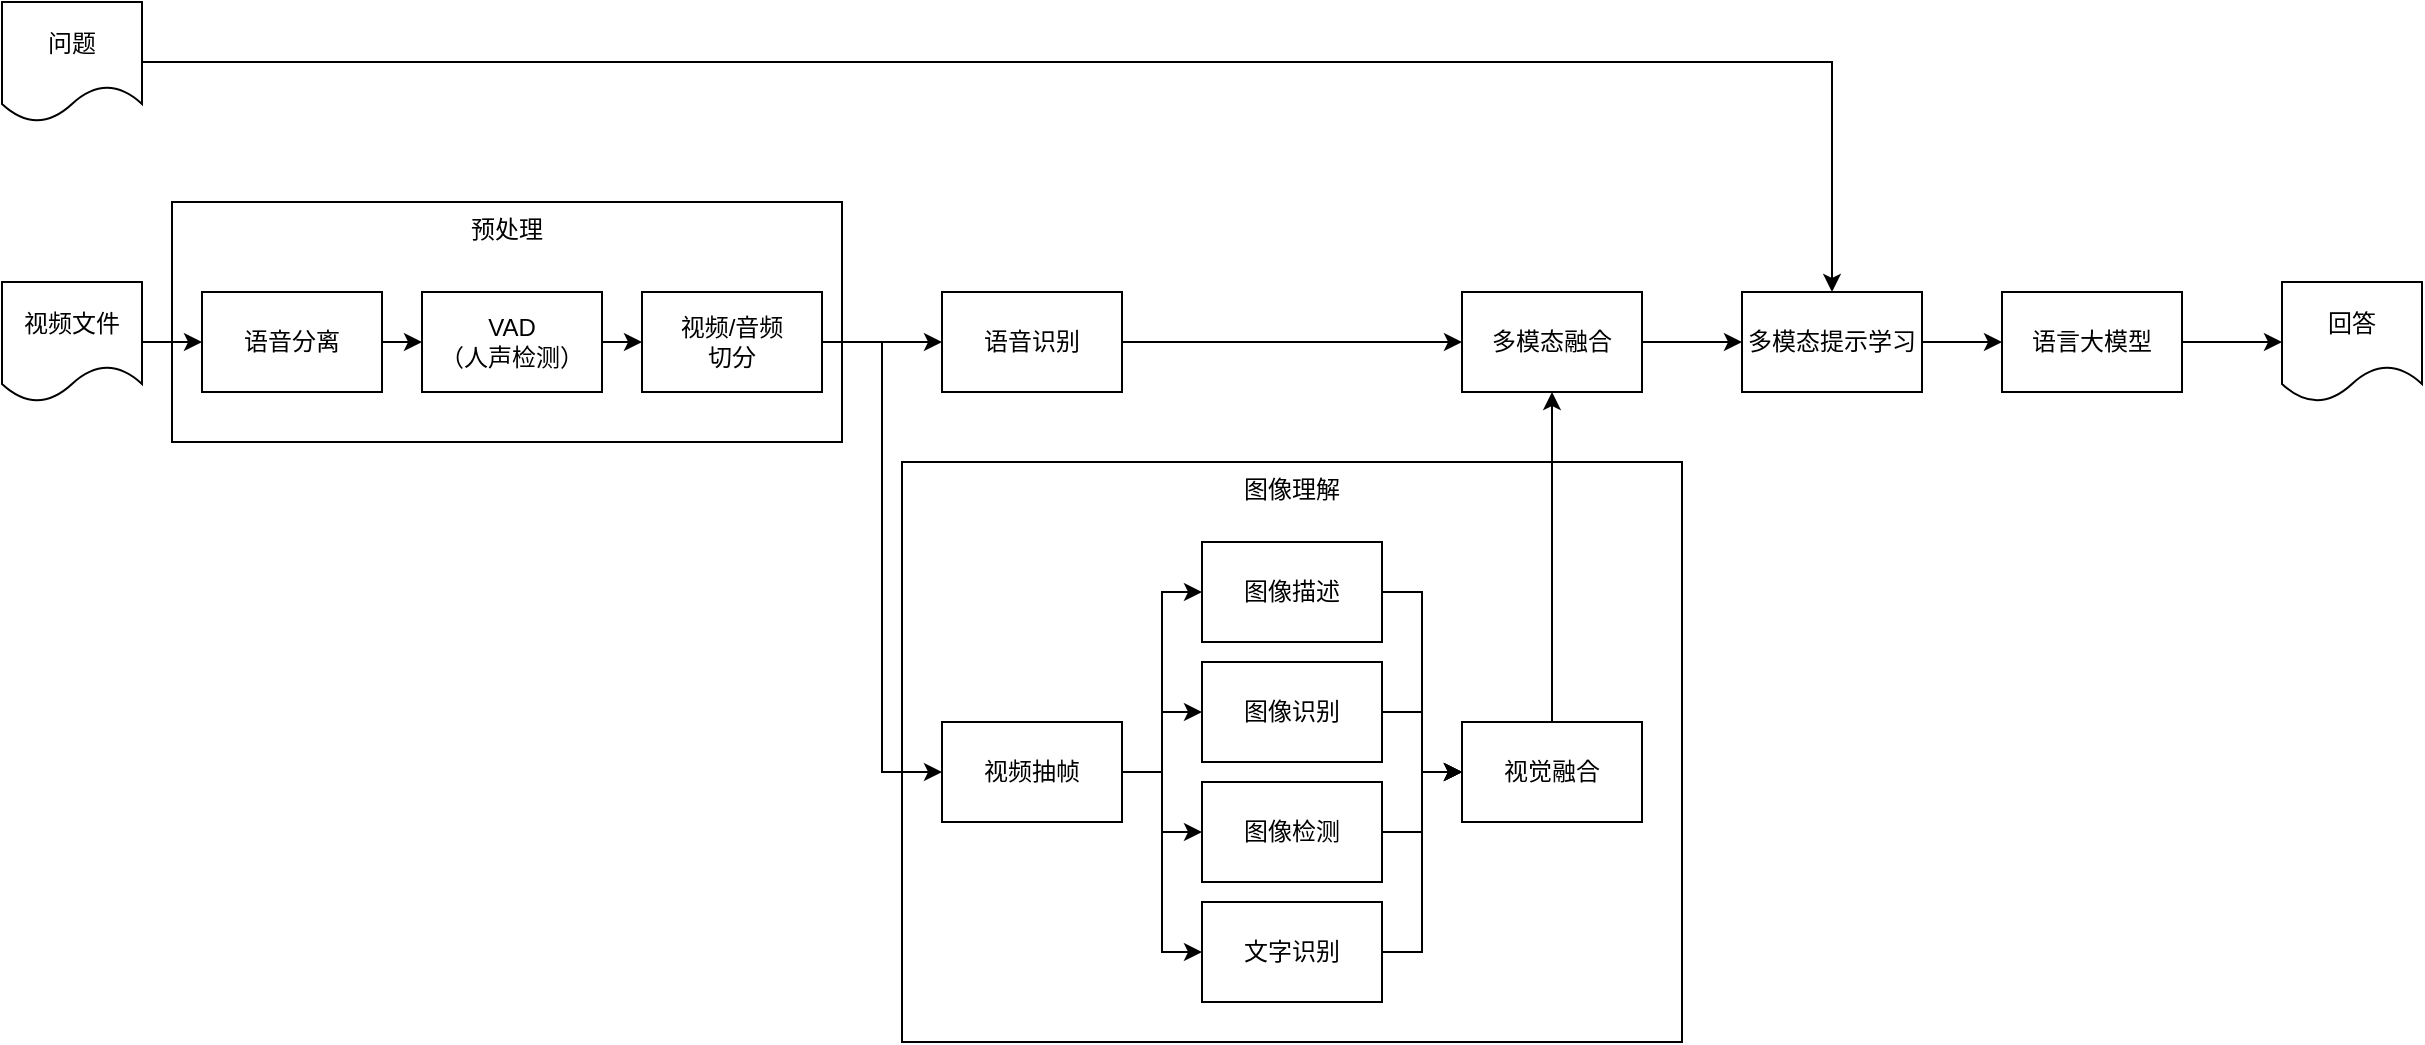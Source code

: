 <mxfile version="22.0.8" type="github">
  <diagram name="第 1 页" id="kW7qABlg0tI8KdYtYpSQ">
    <mxGraphModel dx="1434" dy="680" grid="1" gridSize="10" guides="1" tooltips="1" connect="1" arrows="1" fold="1" page="1" pageScale="1" pageWidth="827" pageHeight="1169" math="0" shadow="0">
      <root>
        <mxCell id="0" />
        <mxCell id="1" parent="0" />
        <mxCell id="k1INja0ceb9EPVmnHfcs-13" value="图像理解" style="rounded=0;whiteSpace=wrap;html=1;verticalAlign=top;" vertex="1" parent="1">
          <mxGeometry x="520" y="730" width="390" height="290" as="geometry" />
        </mxCell>
        <mxCell id="k1INja0ceb9EPVmnHfcs-11" value="预处理" style="rounded=0;whiteSpace=wrap;html=1;verticalAlign=top;" vertex="1" parent="1">
          <mxGeometry x="155" y="600" width="335" height="120" as="geometry" />
        </mxCell>
        <mxCell id="k1INja0ceb9EPVmnHfcs-7" style="edgeStyle=orthogonalEdgeStyle;rounded=0;orthogonalLoop=1;jettySize=auto;html=1;exitX=1;exitY=0.5;exitDx=0;exitDy=0;entryX=0;entryY=0.5;entryDx=0;entryDy=0;" edge="1" parent="1" source="k1INja0ceb9EPVmnHfcs-1" target="k1INja0ceb9EPVmnHfcs-3">
          <mxGeometry relative="1" as="geometry" />
        </mxCell>
        <mxCell id="k1INja0ceb9EPVmnHfcs-1" value="语音分离" style="rounded=0;whiteSpace=wrap;html=1;" vertex="1" parent="1">
          <mxGeometry x="170" y="645" width="90" height="50" as="geometry" />
        </mxCell>
        <mxCell id="k1INja0ceb9EPVmnHfcs-4" style="edgeStyle=orthogonalEdgeStyle;rounded=0;orthogonalLoop=1;jettySize=auto;html=1;exitX=1;exitY=0.5;exitDx=0;exitDy=0;" edge="1" parent="1" source="k1INja0ceb9EPVmnHfcs-2" target="k1INja0ceb9EPVmnHfcs-1">
          <mxGeometry relative="1" as="geometry" />
        </mxCell>
        <mxCell id="k1INja0ceb9EPVmnHfcs-2" value="视频文件" style="shape=document;whiteSpace=wrap;html=1;boundedLbl=1;" vertex="1" parent="1">
          <mxGeometry x="70" y="640" width="70" height="60" as="geometry" />
        </mxCell>
        <mxCell id="k1INja0ceb9EPVmnHfcs-6" style="edgeStyle=orthogonalEdgeStyle;rounded=0;orthogonalLoop=1;jettySize=auto;html=1;exitX=1;exitY=0.5;exitDx=0;exitDy=0;entryX=0;entryY=0.5;entryDx=0;entryDy=0;" edge="1" parent="1" source="k1INja0ceb9EPVmnHfcs-3" target="k1INja0ceb9EPVmnHfcs-5">
          <mxGeometry relative="1" as="geometry" />
        </mxCell>
        <mxCell id="k1INja0ceb9EPVmnHfcs-3" value="VAD&lt;br&gt;（人声检测）" style="rounded=0;whiteSpace=wrap;html=1;" vertex="1" parent="1">
          <mxGeometry x="280" y="645" width="90" height="50" as="geometry" />
        </mxCell>
        <mxCell id="k1INja0ceb9EPVmnHfcs-22" style="edgeStyle=orthogonalEdgeStyle;rounded=0;orthogonalLoop=1;jettySize=auto;html=1;exitX=1;exitY=0.5;exitDx=0;exitDy=0;entryX=0;entryY=0.5;entryDx=0;entryDy=0;" edge="1" parent="1" source="k1INja0ceb9EPVmnHfcs-5" target="k1INja0ceb9EPVmnHfcs-10">
          <mxGeometry relative="1" as="geometry" />
        </mxCell>
        <mxCell id="k1INja0ceb9EPVmnHfcs-23" style="edgeStyle=orthogonalEdgeStyle;rounded=0;orthogonalLoop=1;jettySize=auto;html=1;entryX=0;entryY=0.5;entryDx=0;entryDy=0;" edge="1" parent="1" source="k1INja0ceb9EPVmnHfcs-5" target="k1INja0ceb9EPVmnHfcs-12">
          <mxGeometry relative="1" as="geometry" />
        </mxCell>
        <mxCell id="k1INja0ceb9EPVmnHfcs-5" value="视频/音频&lt;br&gt;切分" style="rounded=0;whiteSpace=wrap;html=1;" vertex="1" parent="1">
          <mxGeometry x="390" y="645" width="90" height="50" as="geometry" />
        </mxCell>
        <mxCell id="k1INja0ceb9EPVmnHfcs-31" style="edgeStyle=orthogonalEdgeStyle;rounded=0;orthogonalLoop=1;jettySize=auto;html=1;" edge="1" parent="1" source="k1INja0ceb9EPVmnHfcs-10" target="k1INja0ceb9EPVmnHfcs-30">
          <mxGeometry relative="1" as="geometry" />
        </mxCell>
        <mxCell id="k1INja0ceb9EPVmnHfcs-10" value="语音识别" style="rounded=0;whiteSpace=wrap;html=1;" vertex="1" parent="1">
          <mxGeometry x="540" y="645" width="90" height="50" as="geometry" />
        </mxCell>
        <mxCell id="k1INja0ceb9EPVmnHfcs-18" style="edgeStyle=orthogonalEdgeStyle;rounded=0;orthogonalLoop=1;jettySize=auto;html=1;entryX=0;entryY=0.5;entryDx=0;entryDy=0;" edge="1" parent="1" source="k1INja0ceb9EPVmnHfcs-12" target="k1INja0ceb9EPVmnHfcs-14">
          <mxGeometry relative="1" as="geometry" />
        </mxCell>
        <mxCell id="k1INja0ceb9EPVmnHfcs-19" style="edgeStyle=orthogonalEdgeStyle;rounded=0;orthogonalLoop=1;jettySize=auto;html=1;entryX=0;entryY=0.5;entryDx=0;entryDy=0;" edge="1" parent="1" source="k1INja0ceb9EPVmnHfcs-12" target="k1INja0ceb9EPVmnHfcs-15">
          <mxGeometry relative="1" as="geometry" />
        </mxCell>
        <mxCell id="k1INja0ceb9EPVmnHfcs-20" style="edgeStyle=orthogonalEdgeStyle;rounded=0;orthogonalLoop=1;jettySize=auto;html=1;entryX=0;entryY=0.5;entryDx=0;entryDy=0;" edge="1" parent="1" source="k1INja0ceb9EPVmnHfcs-12" target="k1INja0ceb9EPVmnHfcs-16">
          <mxGeometry relative="1" as="geometry" />
        </mxCell>
        <mxCell id="k1INja0ceb9EPVmnHfcs-21" style="edgeStyle=orthogonalEdgeStyle;rounded=0;orthogonalLoop=1;jettySize=auto;html=1;entryX=0;entryY=0.5;entryDx=0;entryDy=0;" edge="1" parent="1" source="k1INja0ceb9EPVmnHfcs-12" target="k1INja0ceb9EPVmnHfcs-17">
          <mxGeometry relative="1" as="geometry" />
        </mxCell>
        <mxCell id="k1INja0ceb9EPVmnHfcs-12" value="视频抽帧" style="rounded=0;whiteSpace=wrap;html=1;" vertex="1" parent="1">
          <mxGeometry x="540" y="860" width="90" height="50" as="geometry" />
        </mxCell>
        <mxCell id="k1INja0ceb9EPVmnHfcs-25" style="edgeStyle=orthogonalEdgeStyle;rounded=0;orthogonalLoop=1;jettySize=auto;html=1;exitX=1;exitY=0.5;exitDx=0;exitDy=0;entryX=0;entryY=0.5;entryDx=0;entryDy=0;" edge="1" parent="1" source="k1INja0ceb9EPVmnHfcs-14" target="k1INja0ceb9EPVmnHfcs-24">
          <mxGeometry relative="1" as="geometry" />
        </mxCell>
        <mxCell id="k1INja0ceb9EPVmnHfcs-14" value="图像描述" style="rounded=0;whiteSpace=wrap;html=1;" vertex="1" parent="1">
          <mxGeometry x="670" y="770" width="90" height="50" as="geometry" />
        </mxCell>
        <mxCell id="k1INja0ceb9EPVmnHfcs-26" style="edgeStyle=orthogonalEdgeStyle;rounded=0;orthogonalLoop=1;jettySize=auto;html=1;entryX=0;entryY=0.5;entryDx=0;entryDy=0;" edge="1" parent="1" source="k1INja0ceb9EPVmnHfcs-15" target="k1INja0ceb9EPVmnHfcs-24">
          <mxGeometry relative="1" as="geometry" />
        </mxCell>
        <mxCell id="k1INja0ceb9EPVmnHfcs-15" value="图像识别" style="rounded=0;whiteSpace=wrap;html=1;" vertex="1" parent="1">
          <mxGeometry x="670" y="830" width="90" height="50" as="geometry" />
        </mxCell>
        <mxCell id="k1INja0ceb9EPVmnHfcs-28" style="edgeStyle=orthogonalEdgeStyle;rounded=0;orthogonalLoop=1;jettySize=auto;html=1;entryX=0;entryY=0.5;entryDx=0;entryDy=0;" edge="1" parent="1" source="k1INja0ceb9EPVmnHfcs-16" target="k1INja0ceb9EPVmnHfcs-24">
          <mxGeometry relative="1" as="geometry" />
        </mxCell>
        <mxCell id="k1INja0ceb9EPVmnHfcs-16" value="图像检测" style="rounded=0;whiteSpace=wrap;html=1;" vertex="1" parent="1">
          <mxGeometry x="670" y="890" width="90" height="50" as="geometry" />
        </mxCell>
        <mxCell id="k1INja0ceb9EPVmnHfcs-29" style="edgeStyle=orthogonalEdgeStyle;rounded=0;orthogonalLoop=1;jettySize=auto;html=1;entryX=0;entryY=0.5;entryDx=0;entryDy=0;" edge="1" parent="1" source="k1INja0ceb9EPVmnHfcs-17" target="k1INja0ceb9EPVmnHfcs-24">
          <mxGeometry relative="1" as="geometry">
            <mxPoint x="810" y="880" as="targetPoint" />
          </mxGeometry>
        </mxCell>
        <mxCell id="k1INja0ceb9EPVmnHfcs-17" value="文字识别" style="rounded=0;whiteSpace=wrap;html=1;" vertex="1" parent="1">
          <mxGeometry x="670" y="950" width="90" height="50" as="geometry" />
        </mxCell>
        <mxCell id="k1INja0ceb9EPVmnHfcs-32" style="edgeStyle=orthogonalEdgeStyle;rounded=0;orthogonalLoop=1;jettySize=auto;html=1;entryX=0.5;entryY=1;entryDx=0;entryDy=0;" edge="1" parent="1" source="k1INja0ceb9EPVmnHfcs-24" target="k1INja0ceb9EPVmnHfcs-30">
          <mxGeometry relative="1" as="geometry">
            <mxPoint x="940" y="620" as="targetPoint" />
          </mxGeometry>
        </mxCell>
        <mxCell id="k1INja0ceb9EPVmnHfcs-24" value="视觉融合" style="rounded=0;whiteSpace=wrap;html=1;" vertex="1" parent="1">
          <mxGeometry x="800" y="860" width="90" height="50" as="geometry" />
        </mxCell>
        <mxCell id="k1INja0ceb9EPVmnHfcs-34" style="edgeStyle=orthogonalEdgeStyle;rounded=0;orthogonalLoop=1;jettySize=auto;html=1;entryX=0;entryY=0.5;entryDx=0;entryDy=0;" edge="1" parent="1" source="k1INja0ceb9EPVmnHfcs-30" target="k1INja0ceb9EPVmnHfcs-33">
          <mxGeometry relative="1" as="geometry" />
        </mxCell>
        <mxCell id="k1INja0ceb9EPVmnHfcs-30" value="多模态融合" style="rounded=0;whiteSpace=wrap;html=1;" vertex="1" parent="1">
          <mxGeometry x="800" y="645" width="90" height="50" as="geometry" />
        </mxCell>
        <mxCell id="k1INja0ceb9EPVmnHfcs-36" style="edgeStyle=orthogonalEdgeStyle;rounded=0;orthogonalLoop=1;jettySize=auto;html=1;entryX=0;entryY=0.5;entryDx=0;entryDy=0;" edge="1" parent="1" source="k1INja0ceb9EPVmnHfcs-33" target="k1INja0ceb9EPVmnHfcs-35">
          <mxGeometry relative="1" as="geometry" />
        </mxCell>
        <mxCell id="k1INja0ceb9EPVmnHfcs-33" value="多模态提示学习" style="rounded=0;whiteSpace=wrap;html=1;" vertex="1" parent="1">
          <mxGeometry x="940" y="645" width="90" height="50" as="geometry" />
        </mxCell>
        <mxCell id="k1INja0ceb9EPVmnHfcs-42" style="edgeStyle=orthogonalEdgeStyle;rounded=0;orthogonalLoop=1;jettySize=auto;html=1;" edge="1" parent="1" source="k1INja0ceb9EPVmnHfcs-35" target="k1INja0ceb9EPVmnHfcs-41">
          <mxGeometry relative="1" as="geometry" />
        </mxCell>
        <mxCell id="k1INja0ceb9EPVmnHfcs-35" value="语言大模型" style="rounded=0;whiteSpace=wrap;html=1;" vertex="1" parent="1">
          <mxGeometry x="1070" y="645" width="90" height="50" as="geometry" />
        </mxCell>
        <mxCell id="k1INja0ceb9EPVmnHfcs-39" style="edgeStyle=orthogonalEdgeStyle;rounded=0;orthogonalLoop=1;jettySize=auto;html=1;" edge="1" parent="1" source="k1INja0ceb9EPVmnHfcs-38" target="k1INja0ceb9EPVmnHfcs-33">
          <mxGeometry relative="1" as="geometry" />
        </mxCell>
        <mxCell id="k1INja0ceb9EPVmnHfcs-38" value="问题" style="shape=document;whiteSpace=wrap;html=1;boundedLbl=1;" vertex="1" parent="1">
          <mxGeometry x="70" y="500" width="70" height="60" as="geometry" />
        </mxCell>
        <mxCell id="k1INja0ceb9EPVmnHfcs-41" value="回答" style="shape=document;whiteSpace=wrap;html=1;boundedLbl=1;" vertex="1" parent="1">
          <mxGeometry x="1210" y="640" width="70" height="60" as="geometry" />
        </mxCell>
      </root>
    </mxGraphModel>
  </diagram>
</mxfile>
